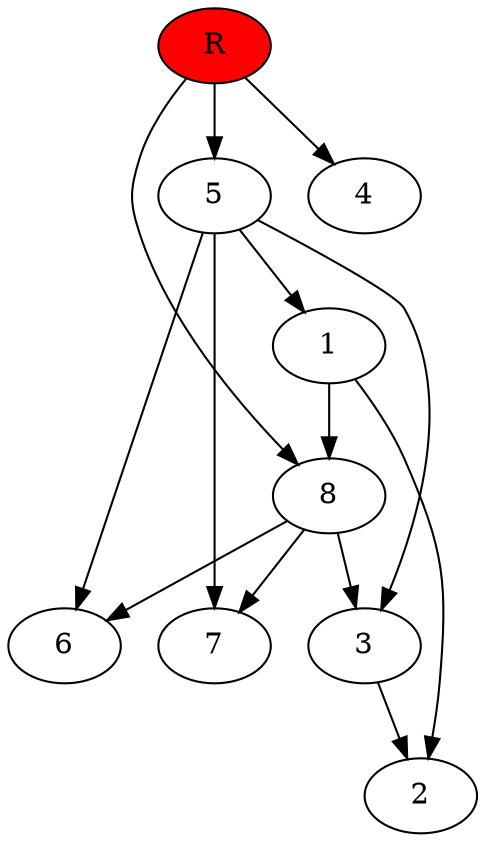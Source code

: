 digraph prb19621 {
	1
	2
	3
	4
	5
	6
	7
	8
	R [fillcolor="#ff0000" style=filled]
	1 -> 2
	1 -> 8
	3 -> 2
	5 -> 1
	5 -> 3
	5 -> 6
	5 -> 7
	8 -> 3
	8 -> 6
	8 -> 7
	R -> 4
	R -> 5
	R -> 8
}
